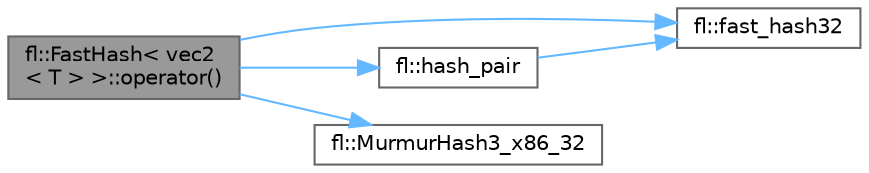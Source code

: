 digraph "fl::FastHash&lt; vec2&lt; T &gt; &gt;::operator()"
{
 // INTERACTIVE_SVG=YES
 // LATEX_PDF_SIZE
  bgcolor="transparent";
  edge [fontname=Helvetica,fontsize=10,labelfontname=Helvetica,labelfontsize=10];
  node [fontname=Helvetica,fontsize=10,shape=box,height=0.2,width=0.4];
  rankdir="LR";
  Node1 [id="Node000001",label="fl::FastHash\< vec2\l\< T \> \>::operator()",height=0.2,width=0.4,color="gray40", fillcolor="grey60", style="filled", fontcolor="black",tooltip=" "];
  Node1 -> Node2 [id="edge1_Node000001_Node000002",color="steelblue1",style="solid",tooltip=" "];
  Node2 [id="Node000002",label="fl::fast_hash32",height=0.2,width=0.4,color="grey40", fillcolor="white", style="filled",URL="$d4/d36/namespacefl_afafceec46b888cb738941f4b7b31b4e3.html#afafceec46b888cb738941f4b7b31b4e3",tooltip=" "];
  Node1 -> Node3 [id="edge2_Node000001_Node000003",color="steelblue1",style="solid",tooltip=" "];
  Node3 [id="Node000003",label="fl::hash_pair",height=0.2,width=0.4,color="grey40", fillcolor="white", style="filled",URL="$d4/d36/namespacefl_a0222a86d3eefd0e9bd026cdb95331675.html#a0222a86d3eefd0e9bd026cdb95331675",tooltip=" "];
  Node3 -> Node2 [id="edge3_Node000003_Node000002",color="steelblue1",style="solid",tooltip=" "];
  Node1 -> Node4 [id="edge4_Node000001_Node000004",color="steelblue1",style="solid",tooltip=" "];
  Node4 [id="Node000004",label="fl::MurmurHash3_x86_32",height=0.2,width=0.4,color="grey40", fillcolor="white", style="filled",URL="$d4/d36/namespacefl_a88285056a8ca55a31295982a9790efd2.html#a88285056a8ca55a31295982a9790efd2",tooltip=" "];
}
